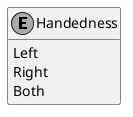 ﻿@startuml
hide empty members
skinparam monochrome true
skinparam backgroundcolor transparent

enum Handedness {
    Left
    Right
    Both
}

@enduml
